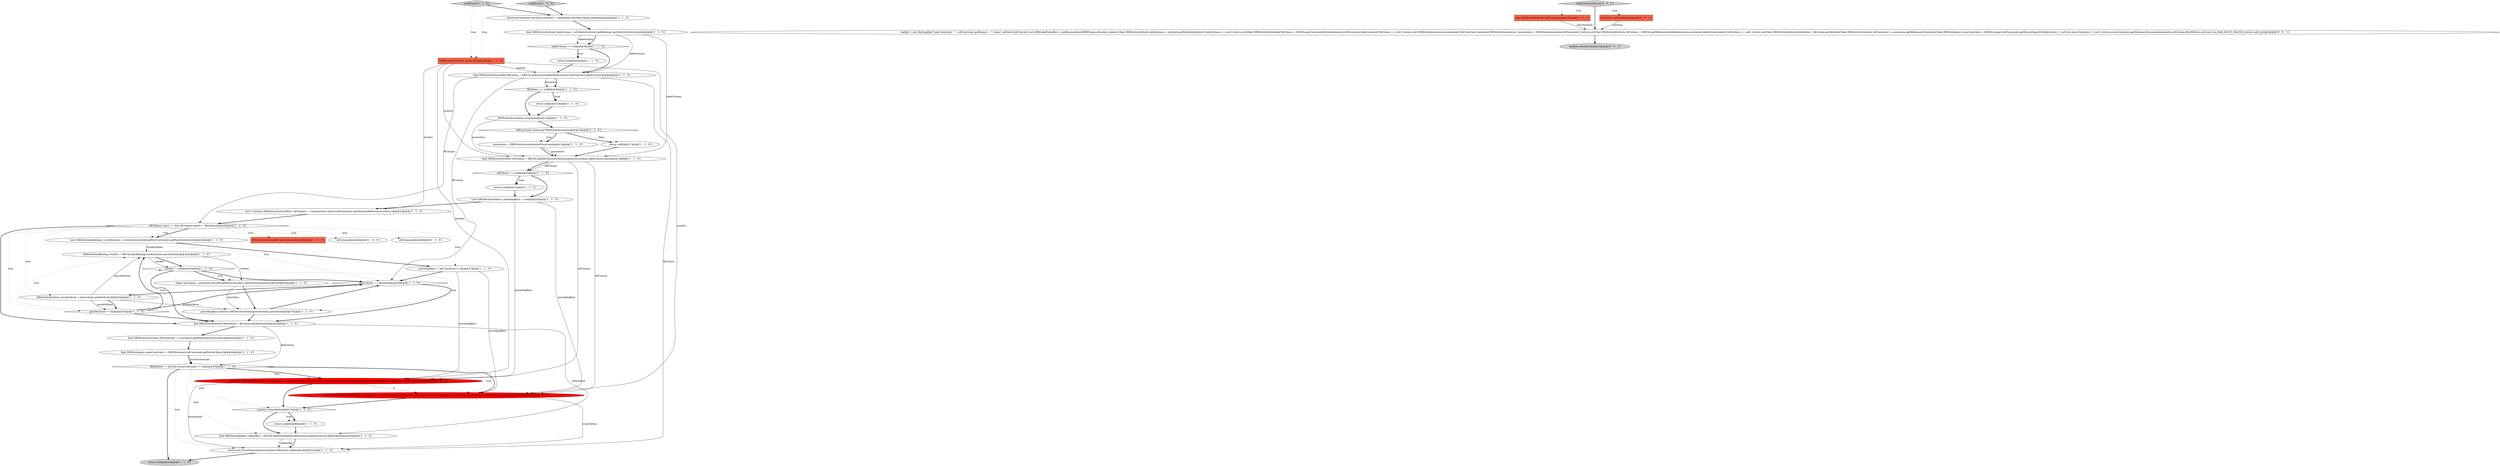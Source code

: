 digraph {
9 [style = filled, label = "return null@@@21@@@['1', '1', '0']", fillcolor = white, shape = ellipse image = "AAA0AAABBB1BBB"];
16 [style = filled, label = "List<DBDAttributeValue> precedingKeys = null@@@23@@@['1', '1', '0']", fillcolor = white, shape = ellipse image = "AAA0AAABBB1BBB"];
42 [style = filled, label = "readEnum['0', '1', '0']", fillcolor = lightgray, shape = diamond image = "AAA0AAABBB2BBB"];
34 [style = filled, label = "refConstraint instanceof DBSEntityAssociation@@@13@@@['1', '1', '0']", fillcolor = white, shape = diamond image = "AAA0AAABBB1BBB"];
2 [style = filled, label = "fkColumn == null@@@9@@@['1', '1', '0']", fillcolor = white, shape = diamond image = "AAA0AAABBB1BBB"];
24 [style = filled, label = "List<? extends DBSEntityAttributeRef> allColumns = CommonUtils.safeList(refConstraint.getAttributeReferences(monitor))@@@24@@@['1', '1', '0']", fillcolor = white, shape = ellipse image = "AAA0AAABBB1BBB"];
7 [style = filled, label = "tableColumn == null@@@5@@@['1', '1', '0']", fillcolor = white, shape = diamond image = "AAA0AAABBB1BBB"];
43 [style = filled, label = "final DBSEntityReferrer refConstraint@@@2@@@['0', '0', '1']", fillcolor = tomato, shape = box image = "AAA0AAABBB3BBB"];
5 [style = filled, label = "DBDAttributeBinding rowAttr = DBUtils.findBinding(rowAttributes,precAttribute)@@@34@@@['1', '1', '0']", fillcolor = white, shape = ellipse image = "AAA0AAABBB1BBB"];
1 [style = filled, label = "allColumns@@@28@@@['1', '0', '0']", fillcolor = white, shape = ellipse image = "AAA0AAABBB1BBB"];
14 [style = filled, label = "final DBDValueHandler colHandler = DBUtils.findValueHandler(fkAttribute.getDataSource(),fkAttribute)@@@50@@@['1', '1', '0']", fillcolor = white, shape = ellipse image = "AAA0AAABBB1BBB"];
13 [style = filled, label = "rowAttr != null@@@35@@@['1', '1', '0']", fillcolor = white, shape = diamond image = "AAA0AAABBB1BBB"];
29 [style = filled, label = "refColumn == null@@@20@@@['1', '1', '0']", fillcolor = white, shape = diamond image = "AAA0AAABBB1BBB"];
40 [style = filled, label = "Collection<DBDLabelValuePair> enumValues = enumConstraint.getDictionaryEnumeration(monitor,refColumn,pattern,precedingKeys,sortByValue,sortAsc,false,200)@@@46@@@['0', '1', '0']", fillcolor = red, shape = ellipse image = "AAA1AAABBB2BBB"];
38 [style = filled, label = "DBRProgressMonitor monitor@@@2@@@['1', '1', '0']", fillcolor = tomato, shape = box image = "AAA0AAABBB1BBB"];
17 [style = filled, label = "readEnum['1', '0', '0']", fillcolor = lightgray, shape = diamond image = "AAA0AAABBB1BBB"];
26 [style = filled, label = "return null@@@53@@@['1', '1', '0']", fillcolor = lightgray, shape = ellipse image = "AAA0AAABBB1BBB"];
33 [style = filled, label = "return null@@@48@@@['1', '1', '0']", fillcolor = white, shape = ellipse image = "AAA0AAABBB1BBB"];
44 [style = filled, label = "loadJob = new KeyLoadJob(\"Load constraint '\" + refConstraint.getName() + \"' values\",onFinish){@Override List<DBDLabelValuePair> readEnumeration(DBRProgressMonitor monitor){final DBSEntityAttribute tableColumn = attribute.getEntityAttribute()if (tableColumn == null) {return null}final DBSEntityAttributeRef fkColumn = DBUtils.getConstraintAttribute(monitor,refConstraint,tableColumn)if (fkColumn == null) {return null}DBSEntityAssociation associationif (refConstraint instanceof DBSEntityAssociation) {association = (DBSEntityAssociation)refConstraint}{return null}final DBSEntityAttribute refColumn = DBUtils.getReferenceAttribute(monitor,association,tableColumn,false)if (refColumn == null) {return null}final DBSEntityAttribute fkAttribute = fkColumn.getAttribute()final DBSEntityConstraint refConstraint = association.getReferencedConstraint()final DBSDictionary enumConstraint = (DBSDictionary)refConstraint.getParentObject()if (fkAttribute != null && enumConstraint != null) {return enumConstraint.getDictionaryEnumeration(monitor,refColumn,filterPattern,null,true,true,MAX_MULTI_VALUES)}return null}}@@@3@@@['0', '0', '1']", fillcolor = white, shape = ellipse image = "AAA0AAABBB3BBB"];
12 [style = filled, label = "return null@@@6@@@['1', '1', '0']", fillcolor = white, shape = ellipse image = "AAA0AAABBB1BBB"];
4 [style = filled, label = "List<DBDAttributeBinding> rowAttributes = attributeController.getRowController().getRowAttributes()@@@26@@@['1', '1', '0']", fillcolor = white, shape = ellipse image = "AAA0AAABBB1BBB"];
21 [style = filled, label = "monitor.isCanceled()@@@47@@@['1', '1', '0']", fillcolor = white, shape = diamond image = "AAA0AAABBB1BBB"];
41 [style = filled, label = "allColumns@@@28@@@['0', '1', '0']", fillcolor = white, shape = ellipse image = "AAA0AAABBB2BBB"];
19 [style = filled, label = "final DBSEntityConstraint refConstraint = association.getReferencedConstraint()@@@43@@@['1', '1', '0']", fillcolor = white, shape = ellipse image = "AAA0AAABBB1BBB"];
6 [style = filled, label = "fkAttribute != null && enumConstraint != null@@@45@@@['1', '1', '0']", fillcolor = white, shape = diamond image = "AAA0AAABBB1BBB"];
15 [style = filled, label = "IAttributeController attributeController = (IAttributeController)valueController@@@3@@@['1', '1', '0']", fillcolor = white, shape = ellipse image = "AAA0AAABBB1BBB"];
25 [style = filled, label = "precColumn == fkColumn@@@29@@@['1', '1', '0']", fillcolor = white, shape = diamond image = "AAA0AAABBB1BBB"];
37 [style = filled, label = "final DBSEntityAttributeRef fkColumn = DBUtils.getConstraintAttribute(monitor,refConstraint,tableColumn)@@@8@@@['1', '1', '0']", fillcolor = white, shape = ellipse image = "AAA0AAABBB1BBB"];
46 [style = filled, label = "loadConstraintEnum['0', '0', '1']", fillcolor = lightgray, shape = diamond image = "AAA0AAABBB3BBB"];
30 [style = filled, label = "Collection<DBDLabelValuePair> enumValues = enumConstraint.getDictionaryEnumeration(monitor,refColumn,pattern,precedingKeys,sortByValue,sortAsc,200)@@@46@@@['1', '0', '0']", fillcolor = red, shape = ellipse image = "AAA1AAABBB1BBB"];
39 [style = filled, label = "return null@@@17@@@['1', '1', '0']", fillcolor = white, shape = ellipse image = "AAA0AAABBB1BBB"];
36 [style = filled, label = "DBSEntityAttribute precAttribute = precColumn.getAttribute()@@@32@@@['1', '1', '0']", fillcolor = white, shape = ellipse image = "AAA0AAABBB1BBB"];
0 [style = filled, label = "precedingKeys = new ArrayList<>()@@@27@@@['1', '1', '0']", fillcolor = white, shape = ellipse image = "AAA0AAABBB1BBB"];
20 [style = filled, label = "final DBSEntityAttribute fkAttribute = fkColumn.getAttribute()@@@42@@@['1', '1', '0']", fillcolor = white, shape = ellipse image = "AAA0AAABBB1BBB"];
10 [style = filled, label = "return null@@@10@@@['1', '1', '0']", fillcolor = white, shape = ellipse image = "AAA0AAABBB1BBB"];
11 [style = filled, label = "final DBSEntityAttribute tableColumn = attributeController.getBinding().getEntityAttribute()@@@4@@@['1', '1', '0']", fillcolor = white, shape = ellipse image = "AAA0AAABBB1BBB"];
31 [style = filled, label = "DBSEntityAssociation association@@@12@@@['1', '1', '0']", fillcolor = white, shape = ellipse image = "AAA0AAABBB1BBB"];
32 [style = filled, label = "precAttribute != null@@@33@@@['1', '1', '0']", fillcolor = white, shape = diamond image = "AAA0AAABBB1BBB"];
47 [style = filled, label = "Runnable onFinish@@@2@@@['0', '0', '1']", fillcolor = tomato, shape = box image = "AAA0AAABBB3BBB"];
35 [style = filled, label = "Object precValue = attributeController.getRowController().getAttributeValue(rowAttr)@@@36@@@['1', '1', '0']", fillcolor = white, shape = ellipse image = "AAA0AAABBB1BBB"];
22 [style = filled, label = "allColumns.size() > 1 && allColumns.get(0) != fkColumn@@@25@@@['1', '1', '0']", fillcolor = white, shape = diamond image = "AAA0AAABBB1BBB"];
18 [style = filled, label = "final DBSEntityAttribute refColumn = DBUtils.getReferenceAttribute(monitor,association,tableColumn,false)@@@19@@@['1', '1', '0']", fillcolor = white, shape = ellipse image = "AAA0AAABBB1BBB"];
28 [style = filled, label = "return new EnumValuesData(enumValues,fkColumn,colHandler)@@@51@@@['1', '1', '0']", fillcolor = white, shape = ellipse image = "AAA0AAABBB1BBB"];
8 [style = filled, label = "DBSEntityAttributeRef precColumn@@@28@@@['1', '1', '0']", fillcolor = tomato, shape = box image = "AAA0AAABBB1BBB"];
23 [style = filled, label = "final DBSDictionary enumConstraint = (DBSDictionary)refConstraint.getParentObject()@@@44@@@['1', '1', '0']", fillcolor = white, shape = ellipse image = "AAA0AAABBB1BBB"];
27 [style = filled, label = "association = (DBSEntityAssociation)refConstraint@@@14@@@['1', '1', '0']", fillcolor = white, shape = ellipse image = "AAA0AAABBB1BBB"];
3 [style = filled, label = "precedingKeys.add(new DBDAttributeValue(precAttribute,precValue))@@@37@@@['1', '1', '0']", fillcolor = white, shape = ellipse image = "AAA0AAABBB1BBB"];
45 [style = filled, label = "loadJob.schedule()@@@34@@@['0', '0', '1']", fillcolor = lightgray, shape = ellipse image = "AAA0AAABBB3BBB"];
38->40 [style = solid, label="monitor"];
29->9 [style = dotted, label="true"];
0->30 [style = solid, label="precedingKeys"];
14->28 [style = bold, label=""];
20->14 [style = solid, label="fkAttribute"];
43->44 [style = solid, label="refConstraint"];
9->16 [style = bold, label=""];
37->2 [style = solid, label="fkColumn"];
13->35 [style = dotted, label="true"];
22->4 [style = bold, label=""];
39->18 [style = bold, label=""];
16->30 [style = solid, label="precedingKeys"];
5->35 [style = solid, label="rowAttr"];
34->27 [style = dotted, label="true"];
0->40 [style = solid, label="precedingKeys"];
15->11 [style = bold, label=""];
0->25 [style = bold, label=""];
27->18 [style = solid, label="association"];
32->25 [style = bold, label=""];
4->5 [style = solid, label="rowAttributes"];
42->38 [style = dotted, label="true"];
14->28 [style = solid, label="colHandler"];
11->7 [style = solid, label="tableColumn"];
32->13 [style = dotted, label="true"];
32->20 [style = bold, label=""];
42->15 [style = bold, label=""];
2->10 [style = dotted, label="true"];
2->31 [style = bold, label=""];
13->25 [style = bold, label=""];
17->38 [style = dotted, label="true"];
10->31 [style = bold, label=""];
13->3 [style = dotted, label="true"];
25->36 [style = bold, label=""];
22->0 [style = dotted, label="true"];
7->37 [style = bold, label=""];
32->5 [style = dotted, label="true"];
12->37 [style = bold, label=""];
4->0 [style = bold, label=""];
7->12 [style = dotted, label="true"];
47->44 [style = solid, label="onFinish"];
37->22 [style = solid, label="fkColumn"];
21->33 [style = dotted, label="true"];
6->14 [style = dotted, label="true"];
38->18 [style = solid, label="monitor"];
22->20 [style = bold, label=""];
36->3 [style = solid, label="precAttribute"];
17->15 [style = bold, label=""];
35->3 [style = solid, label="precValue"];
20->19 [style = bold, label=""];
22->32 [style = dotted, label="true"];
44->45 [style = bold, label=""];
22->4 [style = dotted, label="true"];
29->16 [style = bold, label=""];
40->21 [style = bold, label=""];
46->44 [style = bold, label=""];
6->40 [style = dotted, label="true"];
27->18 [style = bold, label=""];
34->39 [style = dotted, label="false"];
38->24 [style = solid, label="monitor"];
6->26 [style = bold, label=""];
35->3 [style = bold, label=""];
31->18 [style = solid, label="association"];
37->28 [style = solid, label="fkColumn"];
16->24 [style = bold, label=""];
38->37 [style = solid, label="monitor"];
22->25 [style = dotted, label="true"];
46->47 [style = dotted, label="true"];
28->26 [style = bold, label=""];
37->25 [style = solid, label="fkColumn"];
2->10 [style = bold, label=""];
31->34 [style = bold, label=""];
20->6 [style = solid, label="fkAttribute"];
25->20 [style = bold, label=""];
30->21 [style = bold, label=""];
22->1 [style = dotted, label="true"];
22->41 [style = dotted, label="true"];
5->13 [style = bold, label=""];
23->6 [style = bold, label=""];
5->13 [style = solid, label="rowAttr"];
34->39 [style = bold, label=""];
22->36 [style = dotted, label="true"];
37->2 [style = bold, label=""];
36->32 [style = solid, label="precAttribute"];
6->21 [style = dotted, label="true"];
21->14 [style = bold, label=""];
6->30 [style = dotted, label="true"];
32->5 [style = bold, label=""];
33->14 [style = bold, label=""];
23->6 [style = solid, label="enumConstraint"];
30->40 [style = dashed, label="0"];
7->12 [style = bold, label=""];
3->25 [style = bold, label=""];
21->33 [style = bold, label=""];
29->9 [style = bold, label=""];
36->32 [style = bold, label=""];
16->40 [style = solid, label="precedingKeys"];
30->28 [style = solid, label="enumValues"];
40->28 [style = solid, label="enumValues"];
18->29 [style = solid, label="refColumn"];
24->22 [style = bold, label=""];
38->30 [style = solid, label="monitor"];
6->28 [style = dotted, label="true"];
18->40 [style = solid, label="refColumn"];
11->37 [style = solid, label="tableColumn"];
18->29 [style = bold, label=""];
3->20 [style = bold, label=""];
22->8 [style = dotted, label="true"];
11->18 [style = solid, label="tableColumn"];
6->40 [style = bold, label=""];
19->23 [style = bold, label=""];
18->30 [style = solid, label="refColumn"];
36->5 [style = solid, label="precAttribute"];
46->43 [style = dotted, label="true"];
13->35 [style = bold, label=""];
11->7 [style = bold, label=""];
34->27 [style = bold, label=""];
13->20 [style = bold, label=""];
6->30 [style = bold, label=""];
}
